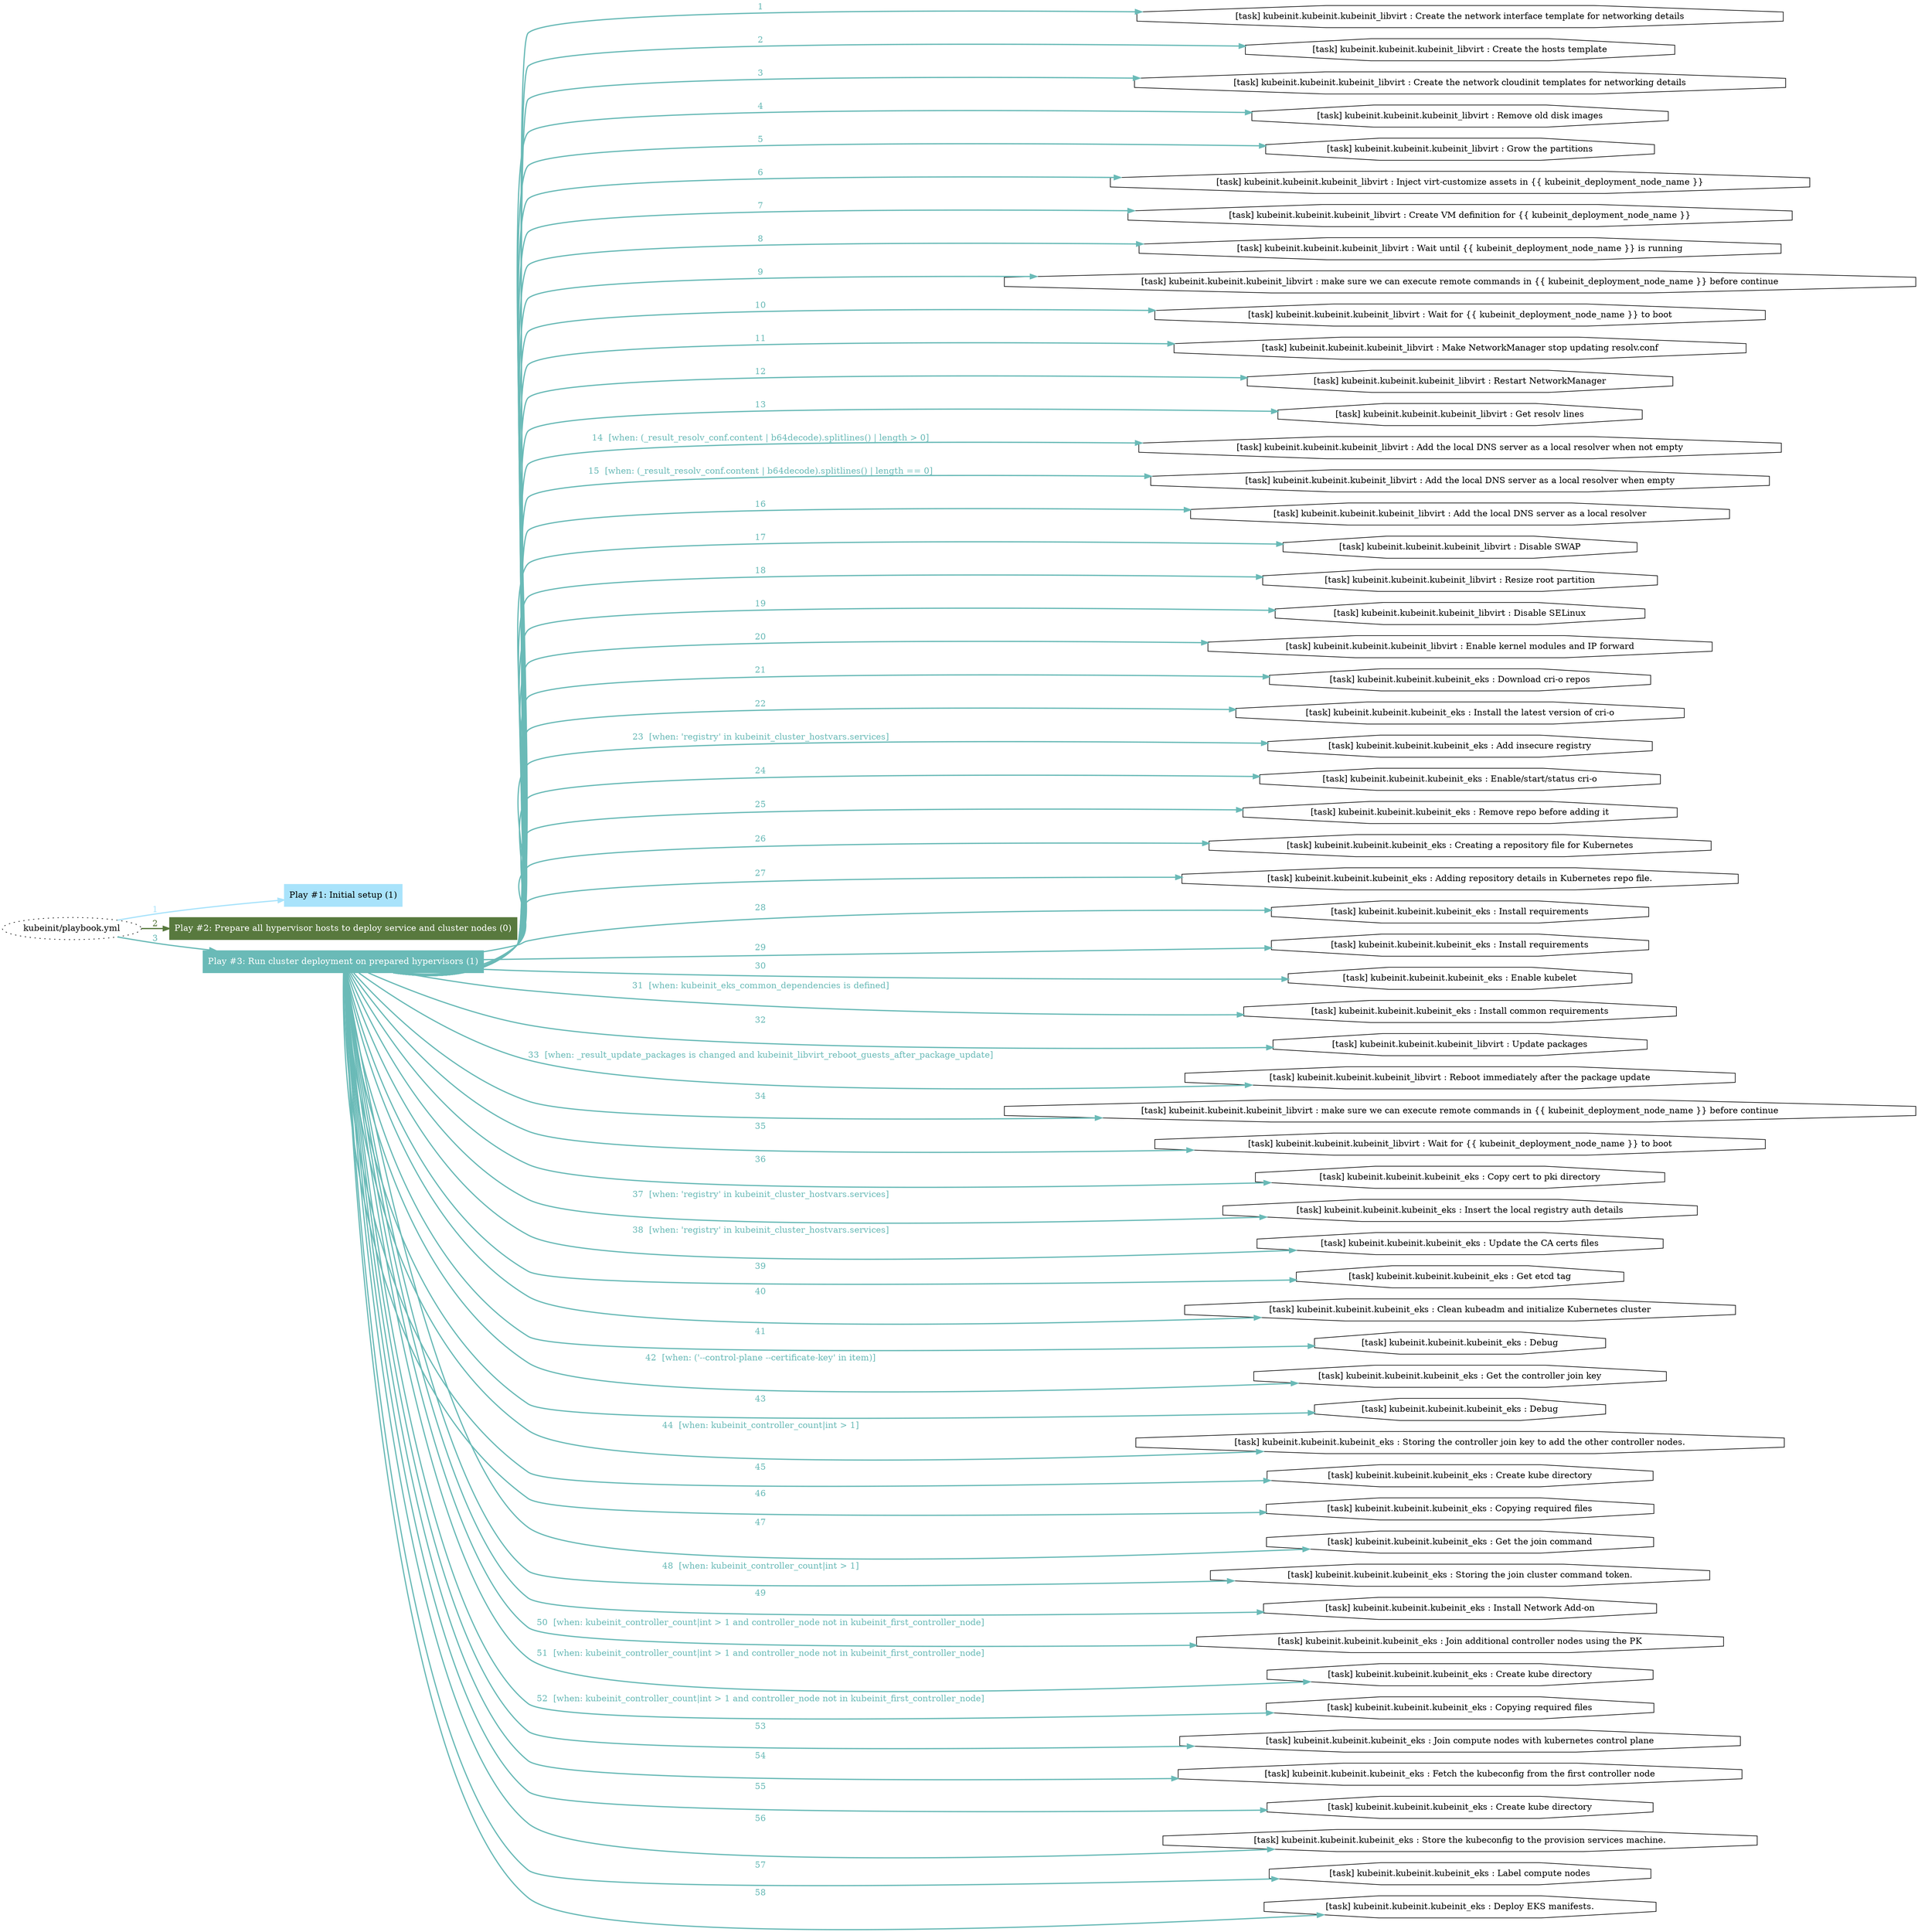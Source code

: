 digraph "kubeinit/playbook.yml "{
	graph [concentrate=true ordering=in rankdir=LR ratio=fill]
	edge [esep=5 sep=10]
	"kubeinit/playbook.yml" [id=root_node style=dotted]
	subgraph "Play #1: Initial setup (1) "{
		"Play #1: Initial setup (1)" [color="#a9e3fb" fontcolor="#000000" id="play_5242dc7b-515e-48dd-a799-d76fc7a119a5" shape=box style=filled tooltip=localhost]
		"kubeinit/playbook.yml" -> "Play #1: Initial setup (1)" [label=1 color="#a9e3fb" fontcolor="#a9e3fb" id="edge_e3e0aeaa-e55a-4152-883f-d02b1268f097" style=bold]
	}
	subgraph "Play #2: Prepare all hypervisor hosts to deploy service and cluster nodes (0) "{
		"Play #2: Prepare all hypervisor hosts to deploy service and cluster nodes (0)" [color="#58793e" fontcolor="#ffffff" id="play_1a42f5ed-fca1-4fd6-9510-22e3a7bc024f" shape=box style=filled tooltip=""]
		"kubeinit/playbook.yml" -> "Play #2: Prepare all hypervisor hosts to deploy service and cluster nodes (0)" [label=2 color="#58793e" fontcolor="#58793e" id="edge_c610dee7-0e42-4a31-916b-c071d6addfd9" style=bold]
	}
	subgraph "Play #3: Run cluster deployment on prepared hypervisors (1) "{
		"Play #3: Run cluster deployment on prepared hypervisors (1)" [color="#6abab7" fontcolor="#ffffff" id="play_057be2f7-e467-4a0f-8572-232effefc034" shape=box style=filled tooltip=localhost]
		"kubeinit/playbook.yml" -> "Play #3: Run cluster deployment on prepared hypervisors (1)" [label=3 color="#6abab7" fontcolor="#6abab7" id="edge_47a3ec1e-6c98-432d-8fe8-eec71e135f56" style=bold]
		"task_865b0e64-8c88-4d39-941a-cad763fcc20a" [label="[task] kubeinit.kubeinit.kubeinit_libvirt : Create the network interface template for networking details" id="task_865b0e64-8c88-4d39-941a-cad763fcc20a" shape=octagon tooltip="[task] kubeinit.kubeinit.kubeinit_libvirt : Create the network interface template for networking details"]
		"Play #3: Run cluster deployment on prepared hypervisors (1)" -> "task_865b0e64-8c88-4d39-941a-cad763fcc20a" [label=1 color="#6abab7" fontcolor="#6abab7" id="edge_dca12885-0360-4866-a3aa-6e9beff05e2a" style=bold]
		"task_5a238633-be25-43cc-9d8f-c774cddd3ff6" [label="[task] kubeinit.kubeinit.kubeinit_libvirt : Create the hosts template" id="task_5a238633-be25-43cc-9d8f-c774cddd3ff6" shape=octagon tooltip="[task] kubeinit.kubeinit.kubeinit_libvirt : Create the hosts template"]
		"Play #3: Run cluster deployment on prepared hypervisors (1)" -> "task_5a238633-be25-43cc-9d8f-c774cddd3ff6" [label=2 color="#6abab7" fontcolor="#6abab7" id="edge_8c54e6ef-ede7-4575-b2d4-440943ae7830" style=bold]
		"task_83070867-1fc0-40c5-9c4f-7f1e528a6a45" [label="[task] kubeinit.kubeinit.kubeinit_libvirt : Create the network cloudinit templates for networking details" id="task_83070867-1fc0-40c5-9c4f-7f1e528a6a45" shape=octagon tooltip="[task] kubeinit.kubeinit.kubeinit_libvirt : Create the network cloudinit templates for networking details"]
		"Play #3: Run cluster deployment on prepared hypervisors (1)" -> "task_83070867-1fc0-40c5-9c4f-7f1e528a6a45" [label=3 color="#6abab7" fontcolor="#6abab7" id="edge_d61c6289-12e4-4b6c-9aee-325f0304c75a" style=bold]
		"task_39d8fd62-d5e1-46bd-a220-5b5f95c76b6c" [label="[task] kubeinit.kubeinit.kubeinit_libvirt : Remove old disk images" id="task_39d8fd62-d5e1-46bd-a220-5b5f95c76b6c" shape=octagon tooltip="[task] kubeinit.kubeinit.kubeinit_libvirt : Remove old disk images"]
		"Play #3: Run cluster deployment on prepared hypervisors (1)" -> "task_39d8fd62-d5e1-46bd-a220-5b5f95c76b6c" [label=4 color="#6abab7" fontcolor="#6abab7" id="edge_b636605b-a0ee-4230-9d3e-ed64d642d6f4" style=bold]
		"task_e0ee3eed-b746-4b60-82e1-fefb1a54b165" [label="[task] kubeinit.kubeinit.kubeinit_libvirt : Grow the partitions" id="task_e0ee3eed-b746-4b60-82e1-fefb1a54b165" shape=octagon tooltip="[task] kubeinit.kubeinit.kubeinit_libvirt : Grow the partitions"]
		"Play #3: Run cluster deployment on prepared hypervisors (1)" -> "task_e0ee3eed-b746-4b60-82e1-fefb1a54b165" [label=5 color="#6abab7" fontcolor="#6abab7" id="edge_f67b43c2-6230-40bf-af3f-7b589ab839f3" style=bold]
		"task_03c46116-ef25-4492-af7b-86db3609e5c0" [label="[task] kubeinit.kubeinit.kubeinit_libvirt : Inject virt-customize assets in {{ kubeinit_deployment_node_name }}" id="task_03c46116-ef25-4492-af7b-86db3609e5c0" shape=octagon tooltip="[task] kubeinit.kubeinit.kubeinit_libvirt : Inject virt-customize assets in {{ kubeinit_deployment_node_name }}"]
		"Play #3: Run cluster deployment on prepared hypervisors (1)" -> "task_03c46116-ef25-4492-af7b-86db3609e5c0" [label=6 color="#6abab7" fontcolor="#6abab7" id="edge_047bcb33-eed6-4bb1-b3ed-aeb1bb2a74f0" style=bold]
		"task_3f4635c7-79e9-4a66-accf-a5284561a25a" [label="[task] kubeinit.kubeinit.kubeinit_libvirt : Create VM definition for {{ kubeinit_deployment_node_name }}" id="task_3f4635c7-79e9-4a66-accf-a5284561a25a" shape=octagon tooltip="[task] kubeinit.kubeinit.kubeinit_libvirt : Create VM definition for {{ kubeinit_deployment_node_name }}"]
		"Play #3: Run cluster deployment on prepared hypervisors (1)" -> "task_3f4635c7-79e9-4a66-accf-a5284561a25a" [label=7 color="#6abab7" fontcolor="#6abab7" id="edge_35ecde46-961a-47d8-a111-d5316793a830" style=bold]
		"task_077b1a2b-84d4-4ffe-96e2-1fc28fd46a21" [label="[task] kubeinit.kubeinit.kubeinit_libvirt : Wait until {{ kubeinit_deployment_node_name }} is running" id="task_077b1a2b-84d4-4ffe-96e2-1fc28fd46a21" shape=octagon tooltip="[task] kubeinit.kubeinit.kubeinit_libvirt : Wait until {{ kubeinit_deployment_node_name }} is running"]
		"Play #3: Run cluster deployment on prepared hypervisors (1)" -> "task_077b1a2b-84d4-4ffe-96e2-1fc28fd46a21" [label=8 color="#6abab7" fontcolor="#6abab7" id="edge_a3509c1a-4d2f-46ce-a1ba-de9c307deee6" style=bold]
		"task_3bc76f4c-6385-4e9f-b9e6-419aa8199297" [label="[task] kubeinit.kubeinit.kubeinit_libvirt : make sure we can execute remote commands in {{ kubeinit_deployment_node_name }} before continue" id="task_3bc76f4c-6385-4e9f-b9e6-419aa8199297" shape=octagon tooltip="[task] kubeinit.kubeinit.kubeinit_libvirt : make sure we can execute remote commands in {{ kubeinit_deployment_node_name }} before continue"]
		"Play #3: Run cluster deployment on prepared hypervisors (1)" -> "task_3bc76f4c-6385-4e9f-b9e6-419aa8199297" [label=9 color="#6abab7" fontcolor="#6abab7" id="edge_bca0787e-7b20-4d83-a251-5d098fac6f73" style=bold]
		"task_3ff0abff-17c6-4a32-83cb-f57cdcd0c1c3" [label="[task] kubeinit.kubeinit.kubeinit_libvirt : Wait for {{ kubeinit_deployment_node_name }} to boot" id="task_3ff0abff-17c6-4a32-83cb-f57cdcd0c1c3" shape=octagon tooltip="[task] kubeinit.kubeinit.kubeinit_libvirt : Wait for {{ kubeinit_deployment_node_name }} to boot"]
		"Play #3: Run cluster deployment on prepared hypervisors (1)" -> "task_3ff0abff-17c6-4a32-83cb-f57cdcd0c1c3" [label=10 color="#6abab7" fontcolor="#6abab7" id="edge_ca08a483-6206-4f12-8220-401c53ef5ecf" style=bold]
		"task_b1013709-f112-4aa5-b771-d17c838943a3" [label="[task] kubeinit.kubeinit.kubeinit_libvirt : Make NetworkManager stop updating resolv.conf" id="task_b1013709-f112-4aa5-b771-d17c838943a3" shape=octagon tooltip="[task] kubeinit.kubeinit.kubeinit_libvirt : Make NetworkManager stop updating resolv.conf"]
		"Play #3: Run cluster deployment on prepared hypervisors (1)" -> "task_b1013709-f112-4aa5-b771-d17c838943a3" [label=11 color="#6abab7" fontcolor="#6abab7" id="edge_7c8c2c8b-2497-44c7-8751-6be6c8832e68" style=bold]
		"task_b987ea60-d6d5-4997-a793-ff9282d357b3" [label="[task] kubeinit.kubeinit.kubeinit_libvirt : Restart NetworkManager" id="task_b987ea60-d6d5-4997-a793-ff9282d357b3" shape=octagon tooltip="[task] kubeinit.kubeinit.kubeinit_libvirt : Restart NetworkManager"]
		"Play #3: Run cluster deployment on prepared hypervisors (1)" -> "task_b987ea60-d6d5-4997-a793-ff9282d357b3" [label=12 color="#6abab7" fontcolor="#6abab7" id="edge_bcfb55ac-dbdd-49cf-84be-0ff4da61021a" style=bold]
		"task_b686d074-981d-4354-824d-4a990e721c6f" [label="[task] kubeinit.kubeinit.kubeinit_libvirt : Get resolv lines" id="task_b686d074-981d-4354-824d-4a990e721c6f" shape=octagon tooltip="[task] kubeinit.kubeinit.kubeinit_libvirt : Get resolv lines"]
		"Play #3: Run cluster deployment on prepared hypervisors (1)" -> "task_b686d074-981d-4354-824d-4a990e721c6f" [label=13 color="#6abab7" fontcolor="#6abab7" id="edge_9594b72e-6ddd-4528-82e6-be594097de6d" style=bold]
		"task_555bddd9-d49c-407a-9416-20c7e7e0944f" [label="[task] kubeinit.kubeinit.kubeinit_libvirt : Add the local DNS server as a local resolver when not empty" id="task_555bddd9-d49c-407a-9416-20c7e7e0944f" shape=octagon tooltip="[task] kubeinit.kubeinit.kubeinit_libvirt : Add the local DNS server as a local resolver when not empty"]
		"Play #3: Run cluster deployment on prepared hypervisors (1)" -> "task_555bddd9-d49c-407a-9416-20c7e7e0944f" [label="14  [when: (_result_resolv_conf.content | b64decode).splitlines() | length > 0]" color="#6abab7" fontcolor="#6abab7" id="edge_40aa2aa2-2e57-4caf-abf8-7894e631a2f3" style=bold]
		"task_3ee1b472-384d-4c3b-8c35-9f41ffd760c3" [label="[task] kubeinit.kubeinit.kubeinit_libvirt : Add the local DNS server as a local resolver when empty" id="task_3ee1b472-384d-4c3b-8c35-9f41ffd760c3" shape=octagon tooltip="[task] kubeinit.kubeinit.kubeinit_libvirt : Add the local DNS server as a local resolver when empty"]
		"Play #3: Run cluster deployment on prepared hypervisors (1)" -> "task_3ee1b472-384d-4c3b-8c35-9f41ffd760c3" [label="15  [when: (_result_resolv_conf.content | b64decode).splitlines() | length == 0]" color="#6abab7" fontcolor="#6abab7" id="edge_3132e4b4-4e70-40a9-87a9-57b9b0c3ee28" style=bold]
		"task_03b72d84-ef06-41be-a396-47ef24817439" [label="[task] kubeinit.kubeinit.kubeinit_libvirt : Add the local DNS server as a local resolver" id="task_03b72d84-ef06-41be-a396-47ef24817439" shape=octagon tooltip="[task] kubeinit.kubeinit.kubeinit_libvirt : Add the local DNS server as a local resolver"]
		"Play #3: Run cluster deployment on prepared hypervisors (1)" -> "task_03b72d84-ef06-41be-a396-47ef24817439" [label=16 color="#6abab7" fontcolor="#6abab7" id="edge_a78c47bf-fea4-43e0-9649-efa70324d8da" style=bold]
		"task_f8b138d0-64b1-4a49-8408-465bb205631a" [label="[task] kubeinit.kubeinit.kubeinit_libvirt : Disable SWAP" id="task_f8b138d0-64b1-4a49-8408-465bb205631a" shape=octagon tooltip="[task] kubeinit.kubeinit.kubeinit_libvirt : Disable SWAP"]
		"Play #3: Run cluster deployment on prepared hypervisors (1)" -> "task_f8b138d0-64b1-4a49-8408-465bb205631a" [label=17 color="#6abab7" fontcolor="#6abab7" id="edge_6df7b1e2-1711-47e0-9734-ffa2c094e476" style=bold]
		"task_b9d6df63-f3d1-410e-b29b-893c93e5ff82" [label="[task] kubeinit.kubeinit.kubeinit_libvirt : Resize root partition" id="task_b9d6df63-f3d1-410e-b29b-893c93e5ff82" shape=octagon tooltip="[task] kubeinit.kubeinit.kubeinit_libvirt : Resize root partition"]
		"Play #3: Run cluster deployment on prepared hypervisors (1)" -> "task_b9d6df63-f3d1-410e-b29b-893c93e5ff82" [label=18 color="#6abab7" fontcolor="#6abab7" id="edge_08d5708a-12c1-4023-a9a7-c19bef10d757" style=bold]
		"task_a0b8881b-3ceb-4fca-8291-fd45d866033b" [label="[task] kubeinit.kubeinit.kubeinit_libvirt : Disable SELinux" id="task_a0b8881b-3ceb-4fca-8291-fd45d866033b" shape=octagon tooltip="[task] kubeinit.kubeinit.kubeinit_libvirt : Disable SELinux"]
		"Play #3: Run cluster deployment on prepared hypervisors (1)" -> "task_a0b8881b-3ceb-4fca-8291-fd45d866033b" [label=19 color="#6abab7" fontcolor="#6abab7" id="edge_8be439d6-57be-47b9-b45e-fea7668b611d" style=bold]
		"task_f1b5f3f7-7962-40b8-8db2-5336e57b58b7" [label="[task] kubeinit.kubeinit.kubeinit_libvirt : Enable kernel modules and IP forward" id="task_f1b5f3f7-7962-40b8-8db2-5336e57b58b7" shape=octagon tooltip="[task] kubeinit.kubeinit.kubeinit_libvirt : Enable kernel modules and IP forward"]
		"Play #3: Run cluster deployment on prepared hypervisors (1)" -> "task_f1b5f3f7-7962-40b8-8db2-5336e57b58b7" [label=20 color="#6abab7" fontcolor="#6abab7" id="edge_6bb2edae-441e-48cc-8fac-9129b35c7653" style=bold]
		"task_4490b522-7a44-4f79-89ba-66d0aac83fe6" [label="[task] kubeinit.kubeinit.kubeinit_eks : Download cri-o repos" id="task_4490b522-7a44-4f79-89ba-66d0aac83fe6" shape=octagon tooltip="[task] kubeinit.kubeinit.kubeinit_eks : Download cri-o repos"]
		"Play #3: Run cluster deployment on prepared hypervisors (1)" -> "task_4490b522-7a44-4f79-89ba-66d0aac83fe6" [label=21 color="#6abab7" fontcolor="#6abab7" id="edge_d9c2d73c-c7ae-4541-a84c-68b310d5bc39" style=bold]
		"task_079789a6-6c0b-44c8-be6d-159b18878290" [label="[task] kubeinit.kubeinit.kubeinit_eks : Install the latest version of cri-o" id="task_079789a6-6c0b-44c8-be6d-159b18878290" shape=octagon tooltip="[task] kubeinit.kubeinit.kubeinit_eks : Install the latest version of cri-o"]
		"Play #3: Run cluster deployment on prepared hypervisors (1)" -> "task_079789a6-6c0b-44c8-be6d-159b18878290" [label=22 color="#6abab7" fontcolor="#6abab7" id="edge_43d69e84-5c37-406d-897b-177a9d8301ab" style=bold]
		"task_d256ffae-3eab-4f5b-acd5-0c78776e6a4b" [label="[task] kubeinit.kubeinit.kubeinit_eks : Add insecure registry" id="task_d256ffae-3eab-4f5b-acd5-0c78776e6a4b" shape=octagon tooltip="[task] kubeinit.kubeinit.kubeinit_eks : Add insecure registry"]
		"Play #3: Run cluster deployment on prepared hypervisors (1)" -> "task_d256ffae-3eab-4f5b-acd5-0c78776e6a4b" [label="23  [when: 'registry' in kubeinit_cluster_hostvars.services]" color="#6abab7" fontcolor="#6abab7" id="edge_9e76181d-c43f-49dc-8a2d-1a381a6a3912" style=bold]
		"task_1bf6704f-ace9-449c-a27f-b082932680b2" [label="[task] kubeinit.kubeinit.kubeinit_eks : Enable/start/status cri-o" id="task_1bf6704f-ace9-449c-a27f-b082932680b2" shape=octagon tooltip="[task] kubeinit.kubeinit.kubeinit_eks : Enable/start/status cri-o"]
		"Play #3: Run cluster deployment on prepared hypervisors (1)" -> "task_1bf6704f-ace9-449c-a27f-b082932680b2" [label=24 color="#6abab7" fontcolor="#6abab7" id="edge_8bd0672d-202e-40bf-bafa-644c00f6be9d" style=bold]
		"task_0d25618c-d594-4b82-963b-6ed5f14fc97a" [label="[task] kubeinit.kubeinit.kubeinit_eks : Remove repo before adding it" id="task_0d25618c-d594-4b82-963b-6ed5f14fc97a" shape=octagon tooltip="[task] kubeinit.kubeinit.kubeinit_eks : Remove repo before adding it"]
		"Play #3: Run cluster deployment on prepared hypervisors (1)" -> "task_0d25618c-d594-4b82-963b-6ed5f14fc97a" [label=25 color="#6abab7" fontcolor="#6abab7" id="edge_3cf7ccc6-56a4-40b6-b1bc-fce5caa72790" style=bold]
		"task_1b670e7d-b8f8-49db-923d-5efbc9b14041" [label="[task] kubeinit.kubeinit.kubeinit_eks : Creating a repository file for Kubernetes" id="task_1b670e7d-b8f8-49db-923d-5efbc9b14041" shape=octagon tooltip="[task] kubeinit.kubeinit.kubeinit_eks : Creating a repository file for Kubernetes"]
		"Play #3: Run cluster deployment on prepared hypervisors (1)" -> "task_1b670e7d-b8f8-49db-923d-5efbc9b14041" [label=26 color="#6abab7" fontcolor="#6abab7" id="edge_4d55b1cd-ec86-428d-8fd0-aeabfa13ed4c" style=bold]
		"task_a8ebfc07-3495-4ef4-9219-2f702709d4d0" [label="[task] kubeinit.kubeinit.kubeinit_eks : Adding repository details in Kubernetes repo file." id="task_a8ebfc07-3495-4ef4-9219-2f702709d4d0" shape=octagon tooltip="[task] kubeinit.kubeinit.kubeinit_eks : Adding repository details in Kubernetes repo file."]
		"Play #3: Run cluster deployment on prepared hypervisors (1)" -> "task_a8ebfc07-3495-4ef4-9219-2f702709d4d0" [label=27 color="#6abab7" fontcolor="#6abab7" id="edge_2fed1065-206f-4e0b-9d05-5177fdab3e50" style=bold]
		"task_ba168c75-becb-4237-9c81-5e790a69a8b8" [label="[task] kubeinit.kubeinit.kubeinit_eks : Install requirements" id="task_ba168c75-becb-4237-9c81-5e790a69a8b8" shape=octagon tooltip="[task] kubeinit.kubeinit.kubeinit_eks : Install requirements"]
		"Play #3: Run cluster deployment on prepared hypervisors (1)" -> "task_ba168c75-becb-4237-9c81-5e790a69a8b8" [label=28 color="#6abab7" fontcolor="#6abab7" id="edge_df8a925d-7c11-4a45-8d62-5f3c689b57c8" style=bold]
		"task_7a356f2e-260c-415e-a78d-fe53789fb2d3" [label="[task] kubeinit.kubeinit.kubeinit_eks : Install requirements" id="task_7a356f2e-260c-415e-a78d-fe53789fb2d3" shape=octagon tooltip="[task] kubeinit.kubeinit.kubeinit_eks : Install requirements"]
		"Play #3: Run cluster deployment on prepared hypervisors (1)" -> "task_7a356f2e-260c-415e-a78d-fe53789fb2d3" [label=29 color="#6abab7" fontcolor="#6abab7" id="edge_4b8585d9-5c81-43d7-8439-a191bbf97fd0" style=bold]
		"task_ee4b74d4-aaba-4abf-9893-6f4f78a91052" [label="[task] kubeinit.kubeinit.kubeinit_eks : Enable kubelet" id="task_ee4b74d4-aaba-4abf-9893-6f4f78a91052" shape=octagon tooltip="[task] kubeinit.kubeinit.kubeinit_eks : Enable kubelet"]
		"Play #3: Run cluster deployment on prepared hypervisors (1)" -> "task_ee4b74d4-aaba-4abf-9893-6f4f78a91052" [label=30 color="#6abab7" fontcolor="#6abab7" id="edge_36c12b26-a18f-4e54-9be1-f291820309e9" style=bold]
		"task_e4dd65d7-e47f-4b5d-b634-a1e10931876a" [label="[task] kubeinit.kubeinit.kubeinit_eks : Install common requirements" id="task_e4dd65d7-e47f-4b5d-b634-a1e10931876a" shape=octagon tooltip="[task] kubeinit.kubeinit.kubeinit_eks : Install common requirements"]
		"Play #3: Run cluster deployment on prepared hypervisors (1)" -> "task_e4dd65d7-e47f-4b5d-b634-a1e10931876a" [label="31  [when: kubeinit_eks_common_dependencies is defined]" color="#6abab7" fontcolor="#6abab7" id="edge_73431eb4-915f-4916-97bb-ef5a5a9cf0ff" style=bold]
		"task_b225c81a-64cc-4bd4-a880-f15351a642c6" [label="[task] kubeinit.kubeinit.kubeinit_libvirt : Update packages" id="task_b225c81a-64cc-4bd4-a880-f15351a642c6" shape=octagon tooltip="[task] kubeinit.kubeinit.kubeinit_libvirt : Update packages"]
		"Play #3: Run cluster deployment on prepared hypervisors (1)" -> "task_b225c81a-64cc-4bd4-a880-f15351a642c6" [label=32 color="#6abab7" fontcolor="#6abab7" id="edge_21fb9fa7-008e-4bfb-8e79-0357c8f43794" style=bold]
		"task_f9c9d816-5b53-4cf5-8428-69d03145f646" [label="[task] kubeinit.kubeinit.kubeinit_libvirt : Reboot immediately after the package update" id="task_f9c9d816-5b53-4cf5-8428-69d03145f646" shape=octagon tooltip="[task] kubeinit.kubeinit.kubeinit_libvirt : Reboot immediately after the package update"]
		"Play #3: Run cluster deployment on prepared hypervisors (1)" -> "task_f9c9d816-5b53-4cf5-8428-69d03145f646" [label="33  [when: _result_update_packages is changed and kubeinit_libvirt_reboot_guests_after_package_update]" color="#6abab7" fontcolor="#6abab7" id="edge_6bc02565-b2da-4f97-a336-2ccc113ac2fa" style=bold]
		"task_48b19e88-58cd-4fa1-9237-1a1adbdae63c" [label="[task] kubeinit.kubeinit.kubeinit_libvirt : make sure we can execute remote commands in {{ kubeinit_deployment_node_name }} before continue" id="task_48b19e88-58cd-4fa1-9237-1a1adbdae63c" shape=octagon tooltip="[task] kubeinit.kubeinit.kubeinit_libvirt : make sure we can execute remote commands in {{ kubeinit_deployment_node_name }} before continue"]
		"Play #3: Run cluster deployment on prepared hypervisors (1)" -> "task_48b19e88-58cd-4fa1-9237-1a1adbdae63c" [label=34 color="#6abab7" fontcolor="#6abab7" id="edge_24575b4f-0408-41a0-8dd4-575dbf5a435f" style=bold]
		"task_1ae596bc-ff77-4281-a484-d4533c798b24" [label="[task] kubeinit.kubeinit.kubeinit_libvirt : Wait for {{ kubeinit_deployment_node_name }} to boot" id="task_1ae596bc-ff77-4281-a484-d4533c798b24" shape=octagon tooltip="[task] kubeinit.kubeinit.kubeinit_libvirt : Wait for {{ kubeinit_deployment_node_name }} to boot"]
		"Play #3: Run cluster deployment on prepared hypervisors (1)" -> "task_1ae596bc-ff77-4281-a484-d4533c798b24" [label=35 color="#6abab7" fontcolor="#6abab7" id="edge_89f462ed-4426-4fb5-a366-0957d1a857b9" style=bold]
		"task_387c272f-3bb0-40f0-9b2b-33f4c5a75250" [label="[task] kubeinit.kubeinit.kubeinit_eks : Copy cert to pki directory" id="task_387c272f-3bb0-40f0-9b2b-33f4c5a75250" shape=octagon tooltip="[task] kubeinit.kubeinit.kubeinit_eks : Copy cert to pki directory"]
		"Play #3: Run cluster deployment on prepared hypervisors (1)" -> "task_387c272f-3bb0-40f0-9b2b-33f4c5a75250" [label=36 color="#6abab7" fontcolor="#6abab7" id="edge_f5073fed-7134-4246-ab84-4bf07eb8a8f7" style=bold]
		"task_6e0ee95d-d506-4bb1-b5d8-9dce1e2534d6" [label="[task] kubeinit.kubeinit.kubeinit_eks : Insert the local registry auth details" id="task_6e0ee95d-d506-4bb1-b5d8-9dce1e2534d6" shape=octagon tooltip="[task] kubeinit.kubeinit.kubeinit_eks : Insert the local registry auth details"]
		"Play #3: Run cluster deployment on prepared hypervisors (1)" -> "task_6e0ee95d-d506-4bb1-b5d8-9dce1e2534d6" [label="37  [when: 'registry' in kubeinit_cluster_hostvars.services]" color="#6abab7" fontcolor="#6abab7" id="edge_cbe8b061-35e1-49af-90ec-938b9d0f3aa8" style=bold]
		"task_4039aa9a-77e7-45bd-94af-983e51176959" [label="[task] kubeinit.kubeinit.kubeinit_eks : Update the CA certs files" id="task_4039aa9a-77e7-45bd-94af-983e51176959" shape=octagon tooltip="[task] kubeinit.kubeinit.kubeinit_eks : Update the CA certs files"]
		"Play #3: Run cluster deployment on prepared hypervisors (1)" -> "task_4039aa9a-77e7-45bd-94af-983e51176959" [label="38  [when: 'registry' in kubeinit_cluster_hostvars.services]" color="#6abab7" fontcolor="#6abab7" id="edge_66e00ec9-3088-49cb-b211-4091fb3889f5" style=bold]
		"task_2f7799a9-fcef-41ab-b67f-b3ad575f3692" [label="[task] kubeinit.kubeinit.kubeinit_eks : Get etcd tag" id="task_2f7799a9-fcef-41ab-b67f-b3ad575f3692" shape=octagon tooltip="[task] kubeinit.kubeinit.kubeinit_eks : Get etcd tag"]
		"Play #3: Run cluster deployment on prepared hypervisors (1)" -> "task_2f7799a9-fcef-41ab-b67f-b3ad575f3692" [label=39 color="#6abab7" fontcolor="#6abab7" id="edge_b228132b-f2db-4211-a9de-b925ab9dd32a" style=bold]
		"task_643ba205-4745-4bac-aac3-e9294a6a8ead" [label="[task] kubeinit.kubeinit.kubeinit_eks : Clean kubeadm and initialize Kubernetes cluster" id="task_643ba205-4745-4bac-aac3-e9294a6a8ead" shape=octagon tooltip="[task] kubeinit.kubeinit.kubeinit_eks : Clean kubeadm and initialize Kubernetes cluster"]
		"Play #3: Run cluster deployment on prepared hypervisors (1)" -> "task_643ba205-4745-4bac-aac3-e9294a6a8ead" [label=40 color="#6abab7" fontcolor="#6abab7" id="edge_b5a42a80-6ec9-417c-a02f-a69ac9497d8d" style=bold]
		"task_5804155a-c94f-4711-981f-8b805873f5d3" [label="[task] kubeinit.kubeinit.kubeinit_eks : Debug" id="task_5804155a-c94f-4711-981f-8b805873f5d3" shape=octagon tooltip="[task] kubeinit.kubeinit.kubeinit_eks : Debug"]
		"Play #3: Run cluster deployment on prepared hypervisors (1)" -> "task_5804155a-c94f-4711-981f-8b805873f5d3" [label=41 color="#6abab7" fontcolor="#6abab7" id="edge_aab4c231-4e56-40e0-b4d3-53e083f0aca3" style=bold]
		"task_c806dbb5-80f4-4d86-aef3-9a25c5468378" [label="[task] kubeinit.kubeinit.kubeinit_eks : Get the controller join key" id="task_c806dbb5-80f4-4d86-aef3-9a25c5468378" shape=octagon tooltip="[task] kubeinit.kubeinit.kubeinit_eks : Get the controller join key"]
		"Play #3: Run cluster deployment on prepared hypervisors (1)" -> "task_c806dbb5-80f4-4d86-aef3-9a25c5468378" [label="42  [when: ('--control-plane --certificate-key' in item)]" color="#6abab7" fontcolor="#6abab7" id="edge_61d814b4-653e-4840-9879-3b3e15984a67" style=bold]
		"task_c768ab8d-7944-4f71-9752-cdfdd19f65df" [label="[task] kubeinit.kubeinit.kubeinit_eks : Debug" id="task_c768ab8d-7944-4f71-9752-cdfdd19f65df" shape=octagon tooltip="[task] kubeinit.kubeinit.kubeinit_eks : Debug"]
		"Play #3: Run cluster deployment on prepared hypervisors (1)" -> "task_c768ab8d-7944-4f71-9752-cdfdd19f65df" [label=43 color="#6abab7" fontcolor="#6abab7" id="edge_58654630-1147-438e-b31b-5c3b8547a316" style=bold]
		"task_acb6561e-377e-46f9-9997-1c6143916b19" [label="[task] kubeinit.kubeinit.kubeinit_eks : Storing the controller join key to add the other controller nodes." id="task_acb6561e-377e-46f9-9997-1c6143916b19" shape=octagon tooltip="[task] kubeinit.kubeinit.kubeinit_eks : Storing the controller join key to add the other controller nodes."]
		"Play #3: Run cluster deployment on prepared hypervisors (1)" -> "task_acb6561e-377e-46f9-9997-1c6143916b19" [label="44  [when: kubeinit_controller_count|int > 1]" color="#6abab7" fontcolor="#6abab7" id="edge_9654c6fc-2844-4810-a17a-4b3a9fe71442" style=bold]
		"task_798eaabd-8ca8-48d7-bd4e-427fe17d825d" [label="[task] kubeinit.kubeinit.kubeinit_eks : Create kube directory" id="task_798eaabd-8ca8-48d7-bd4e-427fe17d825d" shape=octagon tooltip="[task] kubeinit.kubeinit.kubeinit_eks : Create kube directory"]
		"Play #3: Run cluster deployment on prepared hypervisors (1)" -> "task_798eaabd-8ca8-48d7-bd4e-427fe17d825d" [label=45 color="#6abab7" fontcolor="#6abab7" id="edge_b09a89f9-216b-4984-bf19-b4ae1e702b9d" style=bold]
		"task_642bf944-5ad7-4da0-beb9-6f78f0ba0506" [label="[task] kubeinit.kubeinit.kubeinit_eks : Copying required files" id="task_642bf944-5ad7-4da0-beb9-6f78f0ba0506" shape=octagon tooltip="[task] kubeinit.kubeinit.kubeinit_eks : Copying required files"]
		"Play #3: Run cluster deployment on prepared hypervisors (1)" -> "task_642bf944-5ad7-4da0-beb9-6f78f0ba0506" [label=46 color="#6abab7" fontcolor="#6abab7" id="edge_75943228-8887-40e0-9d46-43c8678af429" style=bold]
		"task_45e2b66b-4f88-4976-8b37-2f829e1a722f" [label="[task] kubeinit.kubeinit.kubeinit_eks : Get the join command" id="task_45e2b66b-4f88-4976-8b37-2f829e1a722f" shape=octagon tooltip="[task] kubeinit.kubeinit.kubeinit_eks : Get the join command"]
		"Play #3: Run cluster deployment on prepared hypervisors (1)" -> "task_45e2b66b-4f88-4976-8b37-2f829e1a722f" [label=47 color="#6abab7" fontcolor="#6abab7" id="edge_7e254949-f007-45c6-b37b-cc40531f96e3" style=bold]
		"task_74663ffb-f4c9-4bf1-8c62-a98b4bcd86d4" [label="[task] kubeinit.kubeinit.kubeinit_eks : Storing the join cluster command token." id="task_74663ffb-f4c9-4bf1-8c62-a98b4bcd86d4" shape=octagon tooltip="[task] kubeinit.kubeinit.kubeinit_eks : Storing the join cluster command token."]
		"Play #3: Run cluster deployment on prepared hypervisors (1)" -> "task_74663ffb-f4c9-4bf1-8c62-a98b4bcd86d4" [label="48  [when: kubeinit_controller_count|int > 1]" color="#6abab7" fontcolor="#6abab7" id="edge_49819855-3d74-419c-b423-507ef12a992c" style=bold]
		"task_83a0f283-a05e-465d-9286-b9cf5230cc16" [label="[task] kubeinit.kubeinit.kubeinit_eks : Install Network Add-on" id="task_83a0f283-a05e-465d-9286-b9cf5230cc16" shape=octagon tooltip="[task] kubeinit.kubeinit.kubeinit_eks : Install Network Add-on"]
		"Play #3: Run cluster deployment on prepared hypervisors (1)" -> "task_83a0f283-a05e-465d-9286-b9cf5230cc16" [label=49 color="#6abab7" fontcolor="#6abab7" id="edge_3c2abd3b-6657-4e33-89d1-9ab648c3bc2e" style=bold]
		"task_a85e14f0-a181-401e-a7af-ffe89d978b7f" [label="[task] kubeinit.kubeinit.kubeinit_eks : Join additional controller nodes using the PK" id="task_a85e14f0-a181-401e-a7af-ffe89d978b7f" shape=octagon tooltip="[task] kubeinit.kubeinit.kubeinit_eks : Join additional controller nodes using the PK"]
		"Play #3: Run cluster deployment on prepared hypervisors (1)" -> "task_a85e14f0-a181-401e-a7af-ffe89d978b7f" [label="50  [when: kubeinit_controller_count|int > 1 and controller_node not in kubeinit_first_controller_node]" color="#6abab7" fontcolor="#6abab7" id="edge_078d3140-b8aa-4cd1-a505-e8d383c0d385" style=bold]
		"task_f55971dd-d995-450f-ab77-20880a6fa9e8" [label="[task] kubeinit.kubeinit.kubeinit_eks : Create kube directory" id="task_f55971dd-d995-450f-ab77-20880a6fa9e8" shape=octagon tooltip="[task] kubeinit.kubeinit.kubeinit_eks : Create kube directory"]
		"Play #3: Run cluster deployment on prepared hypervisors (1)" -> "task_f55971dd-d995-450f-ab77-20880a6fa9e8" [label="51  [when: kubeinit_controller_count|int > 1 and controller_node not in kubeinit_first_controller_node]" color="#6abab7" fontcolor="#6abab7" id="edge_e1b38163-699f-4014-95c6-fb673303b03e" style=bold]
		"task_abeff737-4452-4576-b57f-fb14450d94a7" [label="[task] kubeinit.kubeinit.kubeinit_eks : Copying required files" id="task_abeff737-4452-4576-b57f-fb14450d94a7" shape=octagon tooltip="[task] kubeinit.kubeinit.kubeinit_eks : Copying required files"]
		"Play #3: Run cluster deployment on prepared hypervisors (1)" -> "task_abeff737-4452-4576-b57f-fb14450d94a7" [label="52  [when: kubeinit_controller_count|int > 1 and controller_node not in kubeinit_first_controller_node]" color="#6abab7" fontcolor="#6abab7" id="edge_f80eafef-5609-495a-9423-cfd62443411b" style=bold]
		"task_86247a71-2f40-4994-a609-bd1c521534dc" [label="[task] kubeinit.kubeinit.kubeinit_eks : Join compute nodes with kubernetes control plane" id="task_86247a71-2f40-4994-a609-bd1c521534dc" shape=octagon tooltip="[task] kubeinit.kubeinit.kubeinit_eks : Join compute nodes with kubernetes control plane"]
		"Play #3: Run cluster deployment on prepared hypervisors (1)" -> "task_86247a71-2f40-4994-a609-bd1c521534dc" [label=53 color="#6abab7" fontcolor="#6abab7" id="edge_e1da3553-a2c7-4e54-82c3-94ffa480ba49" style=bold]
		"task_d271f5ec-fc5e-451c-b31b-50ee9cc8134c" [label="[task] kubeinit.kubeinit.kubeinit_eks : Fetch the kubeconfig from the first controller node" id="task_d271f5ec-fc5e-451c-b31b-50ee9cc8134c" shape=octagon tooltip="[task] kubeinit.kubeinit.kubeinit_eks : Fetch the kubeconfig from the first controller node"]
		"Play #3: Run cluster deployment on prepared hypervisors (1)" -> "task_d271f5ec-fc5e-451c-b31b-50ee9cc8134c" [label=54 color="#6abab7" fontcolor="#6abab7" id="edge_fd6f33a9-1b63-4048-a6f4-ec0016bd9a2c" style=bold]
		"task_4d090512-7d91-4483-88cc-b91d3caa4222" [label="[task] kubeinit.kubeinit.kubeinit_eks : Create kube directory" id="task_4d090512-7d91-4483-88cc-b91d3caa4222" shape=octagon tooltip="[task] kubeinit.kubeinit.kubeinit_eks : Create kube directory"]
		"Play #3: Run cluster deployment on prepared hypervisors (1)" -> "task_4d090512-7d91-4483-88cc-b91d3caa4222" [label=55 color="#6abab7" fontcolor="#6abab7" id="edge_2abb7f93-f9d6-4e6a-b318-810bfc40b8fc" style=bold]
		"task_e78aff9e-e636-43da-8151-434a34ad30a5" [label="[task] kubeinit.kubeinit.kubeinit_eks : Store the kubeconfig to the provision services machine." id="task_e78aff9e-e636-43da-8151-434a34ad30a5" shape=octagon tooltip="[task] kubeinit.kubeinit.kubeinit_eks : Store the kubeconfig to the provision services machine."]
		"Play #3: Run cluster deployment on prepared hypervisors (1)" -> "task_e78aff9e-e636-43da-8151-434a34ad30a5" [label=56 color="#6abab7" fontcolor="#6abab7" id="edge_fb7d603e-db6c-43db-ba2c-567bd8818140" style=bold]
		"task_57047396-cc26-4e33-86bf-3f3398d898d9" [label="[task] kubeinit.kubeinit.kubeinit_eks : Label compute nodes" id="task_57047396-cc26-4e33-86bf-3f3398d898d9" shape=octagon tooltip="[task] kubeinit.kubeinit.kubeinit_eks : Label compute nodes"]
		"Play #3: Run cluster deployment on prepared hypervisors (1)" -> "task_57047396-cc26-4e33-86bf-3f3398d898d9" [label=57 color="#6abab7" fontcolor="#6abab7" id="edge_e58e4aa9-9486-43c5-8c2d-3f95e6988000" style=bold]
		"task_5f1bde1e-211b-4006-8338-7b8fd68dc92d" [label="[task] kubeinit.kubeinit.kubeinit_eks : Deploy EKS manifests." id="task_5f1bde1e-211b-4006-8338-7b8fd68dc92d" shape=octagon tooltip="[task] kubeinit.kubeinit.kubeinit_eks : Deploy EKS manifests."]
		"Play #3: Run cluster deployment on prepared hypervisors (1)" -> "task_5f1bde1e-211b-4006-8338-7b8fd68dc92d" [label=58 color="#6abab7" fontcolor="#6abab7" id="edge_fe2aa05a-b0ff-4e54-b691-bcd4f3eb19bb" style=bold]
	}
}
